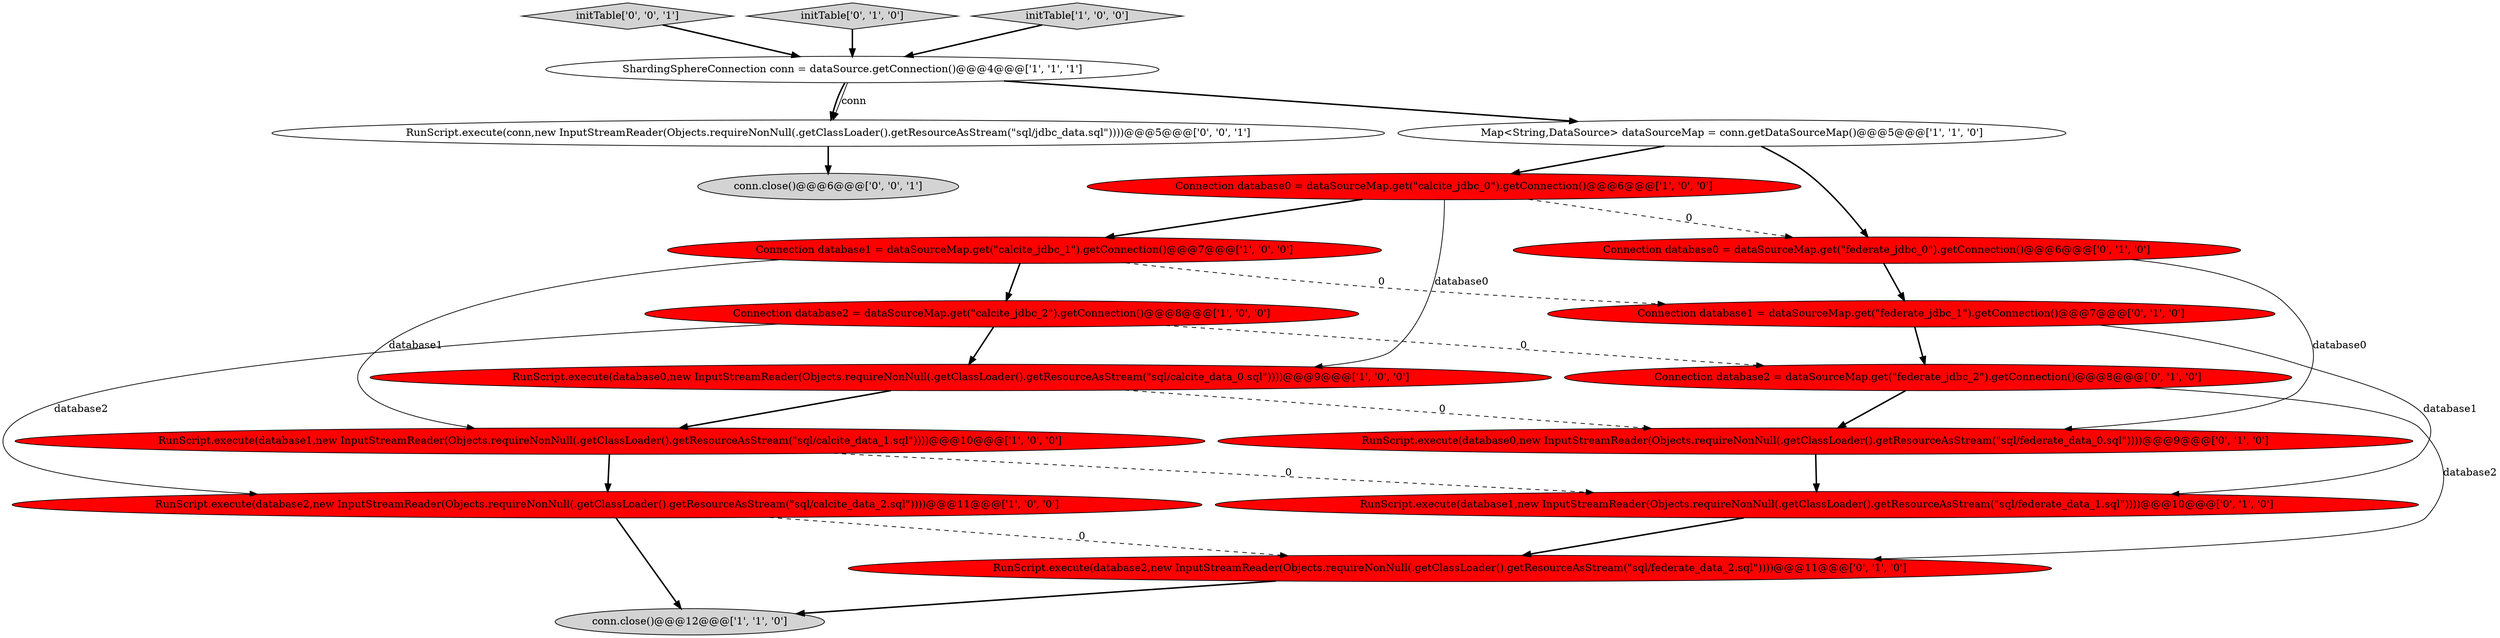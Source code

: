 digraph {
5 [style = filled, label = "Connection database1 = dataSourceMap.get(\"calcite_jdbc_1\").getConnection()@@@7@@@['1', '0', '0']", fillcolor = red, shape = ellipse image = "AAA1AAABBB1BBB"];
19 [style = filled, label = "RunScript.execute(conn,new InputStreamReader(Objects.requireNonNull(.getClassLoader().getResourceAsStream(\"sql/jdbc_data.sql\"))))@@@5@@@['0', '0', '1']", fillcolor = white, shape = ellipse image = "AAA0AAABBB3BBB"];
2 [style = filled, label = "Connection database2 = dataSourceMap.get(\"calcite_jdbc_2\").getConnection()@@@8@@@['1', '0', '0']", fillcolor = red, shape = ellipse image = "AAA1AAABBB1BBB"];
11 [style = filled, label = "RunScript.execute(database2,new InputStreamReader(Objects.requireNonNull(.getClassLoader().getResourceAsStream(\"sql/federate_data_2.sql\"))))@@@11@@@['0', '1', '0']", fillcolor = red, shape = ellipse image = "AAA1AAABBB2BBB"];
13 [style = filled, label = "Connection database0 = dataSourceMap.get(\"federate_jdbc_0\").getConnection()@@@6@@@['0', '1', '0']", fillcolor = red, shape = ellipse image = "AAA1AAABBB2BBB"];
16 [style = filled, label = "RunScript.execute(database0,new InputStreamReader(Objects.requireNonNull(.getClassLoader().getResourceAsStream(\"sql/federate_data_0.sql\"))))@@@9@@@['0', '1', '0']", fillcolor = red, shape = ellipse image = "AAA1AAABBB2BBB"];
4 [style = filled, label = "Connection database0 = dataSourceMap.get(\"calcite_jdbc_0\").getConnection()@@@6@@@['1', '0', '0']", fillcolor = red, shape = ellipse image = "AAA1AAABBB1BBB"];
7 [style = filled, label = "ShardingSphereConnection conn = dataSource.getConnection()@@@4@@@['1', '1', '1']", fillcolor = white, shape = ellipse image = "AAA0AAABBB1BBB"];
12 [style = filled, label = "Connection database2 = dataSourceMap.get(\"federate_jdbc_2\").getConnection()@@@8@@@['0', '1', '0']", fillcolor = red, shape = ellipse image = "AAA1AAABBB2BBB"];
17 [style = filled, label = "initTable['0', '0', '1']", fillcolor = lightgray, shape = diamond image = "AAA0AAABBB3BBB"];
10 [style = filled, label = "Connection database1 = dataSourceMap.get(\"federate_jdbc_1\").getConnection()@@@7@@@['0', '1', '0']", fillcolor = red, shape = ellipse image = "AAA1AAABBB2BBB"];
18 [style = filled, label = "conn.close()@@@6@@@['0', '0', '1']", fillcolor = lightgray, shape = ellipse image = "AAA0AAABBB3BBB"];
15 [style = filled, label = "initTable['0', '1', '0']", fillcolor = lightgray, shape = diamond image = "AAA0AAABBB2BBB"];
14 [style = filled, label = "RunScript.execute(database1,new InputStreamReader(Objects.requireNonNull(.getClassLoader().getResourceAsStream(\"sql/federate_data_1.sql\"))))@@@10@@@['0', '1', '0']", fillcolor = red, shape = ellipse image = "AAA1AAABBB2BBB"];
1 [style = filled, label = "conn.close()@@@12@@@['1', '1', '0']", fillcolor = lightgray, shape = ellipse image = "AAA0AAABBB1BBB"];
0 [style = filled, label = "RunScript.execute(database0,new InputStreamReader(Objects.requireNonNull(.getClassLoader().getResourceAsStream(\"sql/calcite_data_0.sql\"))))@@@9@@@['1', '0', '0']", fillcolor = red, shape = ellipse image = "AAA1AAABBB1BBB"];
3 [style = filled, label = "initTable['1', '0', '0']", fillcolor = lightgray, shape = diamond image = "AAA0AAABBB1BBB"];
8 [style = filled, label = "RunScript.execute(database2,new InputStreamReader(Objects.requireNonNull(.getClassLoader().getResourceAsStream(\"sql/calcite_data_2.sql\"))))@@@11@@@['1', '0', '0']", fillcolor = red, shape = ellipse image = "AAA1AAABBB1BBB"];
9 [style = filled, label = "Map<String,DataSource> dataSourceMap = conn.getDataSourceMap()@@@5@@@['1', '1', '0']", fillcolor = white, shape = ellipse image = "AAA0AAABBB1BBB"];
6 [style = filled, label = "RunScript.execute(database1,new InputStreamReader(Objects.requireNonNull(.getClassLoader().getResourceAsStream(\"sql/calcite_data_1.sql\"))))@@@10@@@['1', '0', '0']", fillcolor = red, shape = ellipse image = "AAA1AAABBB1BBB"];
13->16 [style = solid, label="database0"];
13->10 [style = bold, label=""];
19->18 [style = bold, label=""];
4->0 [style = solid, label="database0"];
15->7 [style = bold, label=""];
0->6 [style = bold, label=""];
11->1 [style = bold, label=""];
9->4 [style = bold, label=""];
0->16 [style = dashed, label="0"];
12->16 [style = bold, label=""];
6->14 [style = dashed, label="0"];
7->19 [style = solid, label="conn"];
17->7 [style = bold, label=""];
7->9 [style = bold, label=""];
8->1 [style = bold, label=""];
2->12 [style = dashed, label="0"];
5->2 [style = bold, label=""];
2->0 [style = bold, label=""];
5->6 [style = solid, label="database1"];
10->14 [style = solid, label="database1"];
5->10 [style = dashed, label="0"];
3->7 [style = bold, label=""];
12->11 [style = solid, label="database2"];
10->12 [style = bold, label=""];
6->8 [style = bold, label=""];
16->14 [style = bold, label=""];
2->8 [style = solid, label="database2"];
8->11 [style = dashed, label="0"];
4->13 [style = dashed, label="0"];
14->11 [style = bold, label=""];
4->5 [style = bold, label=""];
7->19 [style = bold, label=""];
9->13 [style = bold, label=""];
}
